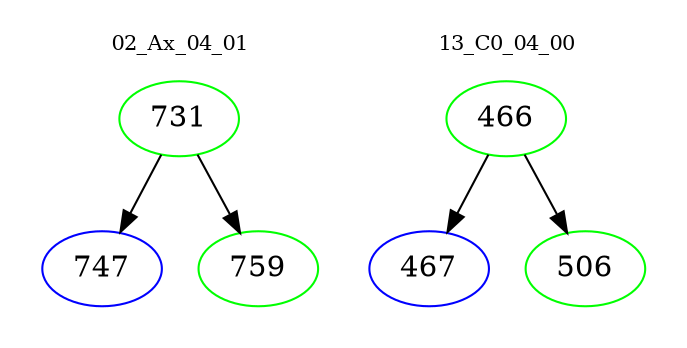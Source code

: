 digraph{
subgraph cluster_0 {
color = white
label = "02_Ax_04_01";
fontsize=10;
T0_731 [label="731", color="green"]
T0_731 -> T0_747 [color="black"]
T0_747 [label="747", color="blue"]
T0_731 -> T0_759 [color="black"]
T0_759 [label="759", color="green"]
}
subgraph cluster_1 {
color = white
label = "13_C0_04_00";
fontsize=10;
T1_466 [label="466", color="green"]
T1_466 -> T1_467 [color="black"]
T1_467 [label="467", color="blue"]
T1_466 -> T1_506 [color="black"]
T1_506 [label="506", color="green"]
}
}

